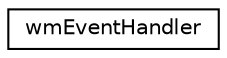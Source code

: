 digraph G
{
  edge [fontname="Helvetica",fontsize="10",labelfontname="Helvetica",labelfontsize="10"];
  node [fontname="Helvetica",fontsize="10",shape=record];
  rankdir=LR;
  Node1 [label="wmEventHandler",height=0.2,width=0.4,color="black", fillcolor="white", style="filled",URL="$d6/d78/structwmEventHandler.html"];
}
